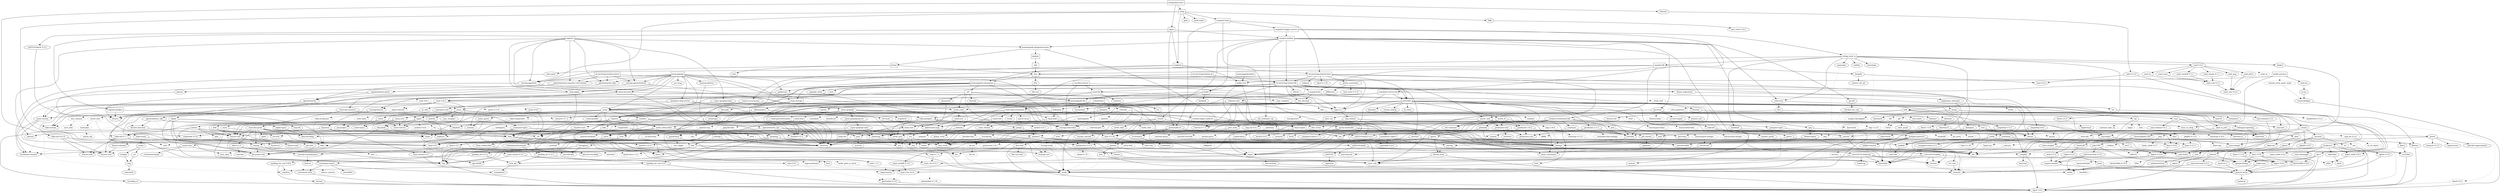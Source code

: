 digraph {
    0 [ label = "catalyst-toolbox" shape = box]
    1 [ label = "chain-addr" shape = box]
    2 [ label = "chain-core" shape = box]
    3 [ label = "chain-ser" shape = box]
    4 [ label = "chain-crypto" shape = box]
    5 [ label = "typed-bytes" shape = box]
    6 [ label = "chain-impl-mockchain" shape = box]
    7 [ label = "cardano-legacy-address" shape = box]
    8 [ label = "chain-time" shape = box]
    9 [ label = "chain-vote" shape = box]
    10 [ label = "imhamt" shape = box]
    11 [ label = "sparse-array" shape = box]
    12 [ label = "chain-storage" shape = box]
    13 [ label = "jcli" shape = box]
    14 [ label = "jormungandr-lib" shape = box]
    15 [ label = "jormungandr-automation" shape = box]
    16 [ label = "jortestkit" shape = box]
    17 [ label = "jormungandr-integration-tests" shape = box]
    18 [ label = "hersir" shape = box]
    19 [ label = "thor" shape = box]
    20 [ label = "loki" shape = box]
    21 [ label = "mjolnir" shape = box]
    22 [ label = "snapshot-lib" shape = box]
    23 [ label = "symmetric-cipher" shape = box]
    24 [ label = "vit-servicing-station-lib" shape = box]
    25 [ label = "event-db" shape = box]
    26 [ label = "vit-servicing-station-tests" shape = box]
    27 [ label = "wallet" shape = box]
    28 [ label = "chain-path-derivation" shape = box]
    29 [ label = "hdkeygen" shape = box]
    30 [ label = "chain-network" shape = box]
    31 [ label = "jormungandrwallet" shape = box]
    32 [ label = "wallet-core" shape = box]
    33 [ label = "wallet-wasm-js" shape = box]
    34 [ label = "jormungandr" shape = box]
    35 [ label = "explorer" shape = box]
    36 [ label = "settings" shape = box]
    37 [ label = "blockchain" shape = box]
    38 [ label = "vit-servicing-station-cli" shape = box]
    39 [ label = "vit-servicing-station-server" shape = box]
    40 [ label = "iapyx" shape = box]
    41 [ label = "valgrind" shape = box]
    42 [ label = "vitup" shape = box]
    43 [ label = "mainnet-lib" shape = box]
    44 [ label = "mainnet-tools" shape = box]
    45 [ label = "scheduler-service-lib" shape = box]
    46 [ label = "signals-handler" shape = box]
    47 [ label = "snapshot-trigger-service" shape = box]
    48 [ label = "voting_tools_rs" shape = box]
    49 [ label = "integration-tests" shape = box]
    50 [ label = "cat-data-service" shape = box]
    51 [ label = "assert_fs" ]
    52 [ label = "bech32 0.8.1" ]
    53 [ label = "clap 4.2.1" ]
    54 [ label = "color-eyre" ]
    55 [ label = "csv" ]
    56 [ label = "fraction" ]
    57 [ label = "futures" ]
    58 [ label = "gag" ]
    59 [ label = "governor" ]
    60 [ label = "graphql_client" ]
    61 [ label = "hex" ]
    62 [ label = "image" ]
    63 [ label = "itertools" ]
    64 [ label = "once_cell" ]
    65 [ label = "qrcode" ]
    66 [ label = "quircs" ]
    67 [ label = "rand 0.8.5" ]
    68 [ label = "rand_chacha 0.3.1" ]
    69 [ label = "rayon" ]
    70 [ label = "regex" ]
    71 [ label = "reqwest" ]
    72 [ label = "rust_decimal" ]
    73 [ label = "serde" ]
    74 [ label = "serde_json" ]
    75 [ label = "serde_yaml" ]
    76 [ label = "sscanf" ]
    77 [ label = "thiserror" ]
    78 [ label = "time 0.3.20" ]
    79 [ label = "tokio" ]
    80 [ label = "tracing" ]
    81 [ label = "tracing-subscriber" ]
    82 [ label = "url" ]
    83 [ label = "cryptoxide 0.4.4" ]
    84 [ label = "proptest" ]
    85 [ label = "quickcheck" ]
    86 [ label = "curve25519-dalek-ng" ]
    87 [ label = "ed25519-bip32 0.4.1" ]
    88 [ label = "ed25519-dalek" ]
    89 [ label = "generic-array" ]
    90 [ label = "rand_core 0.6.4" ]
    91 [ label = "sha2 0.10.6" ]
    92 [ label = "lazy_static" ]
    93 [ label = "strum" ]
    94 [ label = "cbor_event" ]
    95 [ label = "const_format" ]
    96 [ label = "criterion" style = dashed]
    97 [ label = "data-pile" ]
    98 [ label = "sled" ]
    99 [ label = "tempfile" ]
    100 [ label = "base64 0.13.1" ]
    101 [ label = "bincode" ]
    102 [ label = "bytes" ]
    103 [ label = "clap_complete" ]
    104 [ label = "gtmpl" ]
    105 [ label = "rpassword" ]
    106 [ label = "http" ]
    107 [ label = "humantime" ]
    108 [ label = "parity-multiaddr" ]
    109 [ label = "serde_with" ]
    110 [ label = "assert_cmd" ]
    111 [ label = "bytesize" ]
    112 [ label = "custom_debug" ]
    113 [ label = "flate2" ]
    114 [ label = "fs_extra" ]
    115 [ label = "json" ]
    116 [ label = "keynesis" ]
    117 [ label = "log" ]
    118 [ label = "netstat2" ]
    119 [ label = "os_info" ]
    120 [ label = "poldercast" ]
    121 [ label = "predicates 2.1.5" ]
    122 [ label = "prost 0.9.0" ]
    123 [ label = "semver" ]
    124 [ label = "sysinfo" ]
    125 [ label = "tar" ]
    126 [ label = "tokio-stream" ]
    127 [ label = "tonic 0.6.2" ]
    128 [ label = "warp" ]
    129 [ label = "zip" ]
    130 [ label = "console" ]
    131 [ label = "dialoguer" ]
    132 [ label = "indicatif" ]
    133 [ label = "sha-1" ]
    134 [ label = "sha2 0.9.9" ]
    135 [ label = "bech32 0.7.3" ]
    136 [ label = "yaml-rust" ]
    137 [ label = "ctrlc" ]
    138 [ label = "slave-pool" ]
    139 [ label = "cocoon" ]
    140 [ label = "dirs" ]
    141 [ label = "serde_test" style = dashed]
    142 [ label = "zeroize" ]
    143 [ label = "diesel 1.4.8" ]
    144 [ label = "diesel_migrations" ]
    145 [ label = "dotenv" ]
    146 [ label = "http-zipkin" ]
    147 [ label = "notify" ]
    148 [ label = "r2d2" ]
    149 [ label = "simplelog 0.8.0" ]
    150 [ label = "tracing-futures" ]
    151 [ label = "bb8" ]
    152 [ label = "bb8-postgres" ]
    153 [ label = "chrono" ]
    154 [ label = "dotenvy" ]
    155 [ label = "tokio-postgres" ]
    156 [ label = "cfg-if 0.1.10" ]
    157 [ label = "dyn-clone" ]
    158 [ label = "fake" ]
    159 [ label = "hyper" ]
    160 [ label = "postgres" ]
    161 [ label = "pretty_assertions" ]
    162 [ label = "rand 0.7.3" ]
    163 [ label = "rand_core 0.5.1" ]
    164 [ label = "refinery" ]
    165 [ label = "hashlink" ]
    166 [ label = "http-body" ]
    167 [ label = "pin-project" ]
    168 [ label = "clear_on_drop" ]
    169 [ label = "console_error_panic_hook" style = dashed]
    170 [ label = "getrandom 0.2.9" ]
    171 [ label = "js-sys" ]
    172 [ label = "wasm-bindgen" ]
    173 [ label = "web-sys" ]
    174 [ label = "arc-swap" ]
    175 [ label = "jsonrpsee-core" ]
    176 [ label = "jsonrpsee-http-server" ]
    177 [ label = "linked-hash-map" ]
    178 [ label = "local-ip-address" ]
    179 [ label = "lru" ]
    180 [ label = "opentelemetry" ]
    181 [ label = "opentelemetry-otlp" ]
    182 [ label = "opentelemetry-semantic-conventions" ]
    183 [ label = "tokio-util 0.6.10" ]
    184 [ label = "tracing-appender" ]
    185 [ label = "tracing-opentelemetry" ]
    186 [ label = "trust-dns-resolver" ]
    187 [ label = "anyhow" ]
    188 [ label = "async-graphql" ]
    189 [ label = "async-graphql-warp" ]
    190 [ label = "futures-channel" ]
    191 [ label = "futures-util" ]
    192 [ label = "ed25519-bip32 0.3.2" ]
    193 [ label = "prettytable-rs" ]
    194 [ label = "warp-reverse-proxy" ]
    195 [ label = "diffy" ]
    196 [ label = "glob" ]
    197 [ label = "path-slash" ]
    198 [ label = "rustls" ]
    199 [ label = "rustls-pemfile" ]
    200 [ label = "tempdir" ]
    201 [ label = "tokio-rustls" ]
    202 [ label = "uuid 0.8.2" ]
    203 [ label = "walkdir" ]
    204 [ label = "cardano-serialization-lib" ]
    205 [ label = "pharos" ]
    206 [ label = "job_scheduler_ng" ]
    207 [ label = "num-traits" ]
    208 [ label = "uuid 1.3.1" ]
    209 [ label = "bigdecimal" ]
    210 [ label = "blake2" ]
    211 [ label = "bytekind" ]
    212 [ label = "cddl" ]
    213 [ label = "ciborium" ]
    214 [ label = "dashmap" ]
    215 [ label = "diesel 2.0.3" ]
    216 [ label = "microtype" ]
    217 [ label = "nonempty" ]
    218 [ label = "rand 0.6.5" ]
    219 [ label = "rand_core 0.4.2" ]
    220 [ label = "scheduled-thread-pool" ]
    221 [ label = "validity" ]
    222 [ label = "base64 0.21.0" ]
    223 [ label = "cfg-if 1.0.0" ]
    224 [ label = "libmath" ]
    225 [ label = "rand_chacha 0.2.2" ]
    226 [ label = "axum" ]
    227 [ label = "anstyle" ]
    228 [ label = "doc-comment" ]
    229 [ label = "globwalk" ]
    230 [ label = "predicates 3.0.2" ]
    231 [ label = "predicates-core" ]
    232 [ label = "predicates-tree" ]
    233 [ label = "clap_builder" ]
    234 [ label = "backtrace" ]
    235 [ label = "color-spantrace" style = dashed]
    236 [ label = "eyre" ]
    237 [ label = "indenter" ]
    238 [ label = "owo-colors" ]
    239 [ label = "tracing-error" style = dashed]
    240 [ label = "csv-core" ]
    241 [ label = "itoa" ]
    242 [ label = "ryu" ]
    243 [ label = "num" ]
    244 [ label = "futures-core" ]
    245 [ label = "futures-executor" ]
    246 [ label = "futures-io" ]
    247 [ label = "futures-sink" ]
    248 [ label = "futures-task" ]
    249 [ label = "filedescriptor" ]
    250 [ label = "futures-timer" style = dashed]
    251 [ label = "no-std-compat" ]
    252 [ label = "nonzero_ext" ]
    253 [ label = "parking_lot 0.12.1" ]
    254 [ label = "smallvec" ]
    255 [ label = "bytemuck" ]
    256 [ label = "byteorder" ]
    257 [ label = "color_quant" ]
    258 [ label = "gif" style = dashed]
    259 [ label = "jpeg-decoder" style = dashed]
    260 [ label = "num-iter" ]
    261 [ label = "num-rational 0.3.2" ]
    262 [ label = "png" style = dashed]
    263 [ label = "scoped_threadpool" style = dashed]
    264 [ label = "tiff" style = dashed]
    265 [ label = "either" ]
    266 [ label = "checked_int_cast" ]
    267 [ label = "ppv-lite86" ]
    268 [ label = "rayon-core" ]
    269 [ label = "aho-corasick" ]
    270 [ label = "memchr" ]
    271 [ label = "regex-syntax" ]
    272 [ label = "serde_urlencoded" ]
    273 [ label = "tower-service" ]
    274 [ label = "arrayvec 0.7.2" ]
    275 [ label = "borsh" style = dashed]
    276 [ label = "bytecheck" style = dashed]
    277 [ label = "rkyv" style = dashed]
    278 [ label = "indexmap" ]
    279 [ label = "time-core" ]
    280 [ label = "mio" style = dashed]
    281 [ label = "num_cpus" ]
    282 [ label = "pin-project-lite" ]
    283 [ label = "tracing-core" ]
    284 [ label = "matchers" style = dashed]
    285 [ label = "nu-ansi-term" style = dashed]
    286 [ label = "sharded-slab" style = dashed]
    287 [ label = "thread_local" ]
    288 [ label = "tracing-log" style = dashed]
    289 [ label = "tracing-serde" style = dashed]
    290 [ label = "form_urlencoded" ]
    291 [ label = "idna 0.3.0" ]
    292 [ label = "percent-encoding" ]
    293 [ label = "bit-set" style = dashed]
    294 [ label = "bitflags" ]
    295 [ label = "quick-error 2.0.1" style = dashed]
    296 [ label = "rand_xorshift 0.3.0" ]
    297 [ label = "rusty-fork" style = dashed]
    298 [ label = "unarray" ]
    299 [ label = "env_logger" style = dashed]
    300 [ label = "digest 0.9.0" ]
    301 [ label = "subtle-ng" ]
    302 [ label = "curve25519-dalek" ]
    303 [ label = "ed25519" ]
    304 [ label = "typenum" ]
    305 [ label = "digest 0.10.6" ]
    306 [ label = "atty" style = dashed]
    307 [ label = "cast" style = dashed]
    308 [ label = "clap 2.34.0" style = dashed]
    309 [ label = "criterion-plot" style = dashed]
    310 [ label = "oorandom" style = dashed]
    311 [ label = "plotters" style = dashed]
    312 [ label = "serde_cbor" style = dashed]
    313 [ label = "tinytemplate" style = dashed]
    314 [ label = "memmap2" ]
    315 [ label = "crc32fast" ]
    316 [ label = "crossbeam-epoch" ]
    317 [ label = "crossbeam-utils" ]
    318 [ label = "fxhash" ]
    319 [ label = "libc" ]
    320 [ label = "parking_lot 0.11.2" ]
    321 [ label = "fastrand" ]
    322 [ label = "gtmpl_value" ]
    323 [ label = "fnv" ]
    324 [ label = "arrayref" ]
    325 [ label = "bs58" ]
    326 [ label = "data-encoding" ]
    327 [ label = "multihash" ]
    328 [ label = "static_assertions" ]
    329 [ label = "unsigned-varint 0.7.1" ]
    330 [ label = "bstr" ]
    331 [ label = "wait-timeout" ]
    332 [ label = "miniz_oxide 0.6.2" ]
    333 [ label = "cryptoxide 0.3.6" ]
    334 [ label = "difflib" style = dashed]
    335 [ label = "float-cmp" style = dashed]
    336 [ label = "normalize-line-endings" style = dashed]
    337 [ label = "filetime" ]
    338 [ label = "tokio-util 0.7.7" ]
    339 [ label = "async-stream" ]
    340 [ label = "h2" style = dashed]
    341 [ label = "hyper-timeout" style = dashed]
    342 [ label = "tower" ]
    343 [ label = "tower-layer" ]
    344 [ label = "headers" ]
    345 [ label = "mime" ]
    346 [ label = "mime_guess" ]
    347 [ label = "multiparty" style = dashed]
    348 [ label = "scoped-tls" ]
    349 [ label = "tokio-tungstenite" style = dashed]
    350 [ label = "aes" style = dashed]
    351 [ label = "bzip2" style = dashed]
    352 [ label = "constant_time_eq" style = dashed]
    353 [ label = "hmac 0.12.1" ]
    354 [ label = "pbkdf2 0.11.0" style = dashed]
    355 [ label = "sha1" ]
    356 [ label = "zstd" style = dashed]
    357 [ label = "unicode-width" ]
    358 [ label = "shell-words" ]
    359 [ label = "number_prefix" ]
    360 [ label = "block-buffer 0.9.0" ]
    361 [ label = "opaque-debug" ]
    362 [ label = "crossbeam-channel" ]
    363 [ label = "aes-gcm" ]
    364 [ label = "chacha20poly1305" ]
    365 [ label = "hmac 0.11.0" ]
    366 [ label = "pbkdf2 0.9.0" ]
    367 [ label = "dirs-sys" ]
    368 [ label = "pq-sys" style = dashed]
    369 [ label = "migrations_internals" ]
    370 [ label = "zipkin" ]
    371 [ label = "termcolor" ]
    372 [ label = "num-integer" ]
    373 [ label = "time 0.1.45" style = dashed]
    374 [ label = "fallible-iterator" ]
    375 [ label = "phf" ]
    376 [ label = "postgres-protocol" ]
    377 [ label = "postgres-types" ]
    378 [ label = "socket2 0.5.1" ]
    379 [ label = "httparse" ]
    380 [ label = "httpdate" ]
    381 [ label = "socket2 0.4.9" style = dashed]
    382 [ label = "want" ]
    383 [ label = "ansi_term 0.11.0" ]
    384 [ label = "difference" ]
    385 [ label = "getrandom 0.1.16" style = dashed]
    386 [ label = "refinery-core" ]
    387 [ label = "hashbrown 0.12.3" ]
    388 [ label = "beef" ]
    389 [ label = "jsonrpsee-types" ]
    390 [ label = "rustc-hash" style = dashed]
    391 [ label = "globset" ]
    392 [ label = "unicase" ]
    393 [ label = "opentelemetry_api" ]
    394 [ label = "opentelemetry_sdk" ]
    395 [ label = "opentelemetry-proto" ]
    396 [ label = "prost 0.11.8" style = dashed]
    397 [ label = "tonic 0.8.3" style = dashed]
    398 [ label = "slab" style = dashed]
    399 [ label = "lru-cache" ]
    400 [ label = "resolv-conf" style = dashed]
    401 [ label = "trust-dns-proto" ]
    402 [ label = "async-graphql-parser" ]
    403 [ label = "async-graphql-value" ]
    404 [ label = "fast_chemail" style = dashed]
    405 [ label = "multer" ]
    406 [ label = "pin-utils" ]
    407 [ label = "encode_unicode" ]
    408 [ label = "is-terminal" ]
    409 [ label = "term" ]
    410 [ label = "ansi_term 0.12.1" ]
    411 [ label = "ring" ]
    412 [ label = "sct" ]
    413 [ label = "webpki" ]
    414 [ label = "rand 0.4.6" ]
    415 [ label = "remove_dir_all" ]
    416 [ label = "same-file" ]
    417 [ label = "num-bigint" ]
    418 [ label = "schemars" ]
    419 [ label = "cron" ]
    420 [ label = "libm" style = dashed]
    421 [ label = "abnf_to_pest" ]
    422 [ label = "base16" ]
    423 [ label = "base64-url" style = dashed]
    424 [ label = "clap 3.2.23" style = dashed]
    425 [ label = "codespan-reporting" ]
    426 [ label = "hexf-parse" ]
    427 [ label = "lexical-core" ]
    428 [ label = "pest_meta" ]
    429 [ label = "pest_vm" ]
    430 [ label = "simplelog 0.11.2" ]
    431 [ label = "uriparse" style = dashed]
    432 [ label = "ciborium-io" ]
    433 [ label = "ciborium-ll" ]
    434 [ label = "lock_api" ]
    435 [ label = "parking_lot_core 0.9.7" ]
    436 [ label = "secrecy" style = dashed]
    437 [ label = "rand_chacha 0.1.1" ]
    438 [ label = "rand_hc" ]
    439 [ label = "rand_isaac" ]
    440 [ label = "rand_jitter" ]
    441 [ label = "rand_os" style = dashed]
    442 [ label = "rand_pcg" ]
    443 [ label = "rand_xorshift 0.1.1" ]
    444 [ label = "rand 0.3.23" ]
    445 [ label = "axum-core" ]
    446 [ label = "matchit" ]
    447 [ label = "serde_path_to_error" style = dashed]
    448 [ label = "sync_wrapper" ]
    449 [ label = "ignore" ]
    450 [ label = "termtree" ]
    451 [ label = "anstream" style = dashed]
    452 [ label = "clap_lex 0.4.1" ]
    453 [ label = "strsim" style = dashed]
    454 [ label = "addr2line" ]
    455 [ label = "object" ]
    456 [ label = "rustc-demangle" ]
    457 [ label = "num-complex" ]
    458 [ label = "num-rational 0.4.1" ]
    459 [ label = "weezl" style = dashed]
    460 [ label = "deflate" style = dashed]
    461 [ label = "miniz_oxide 0.3.7" style = dashed]
    462 [ label = "miniz_oxide 0.4.4" style = dashed]
    463 [ label = "crossbeam-deque" ]
    464 [ label = "hashbrown 0.13.2" style = dashed]
    465 [ label = "ptr_meta" style = dashed]
    466 [ label = "simdutf8" style = dashed]
    467 [ label = "rend" style = dashed]
    468 [ label = "seahash" style = dashed]
    469 [ label = "regex-automata" style = dashed]
    470 [ label = "overload" style = dashed]
    471 [ label = "unicode-bidi" ]
    472 [ label = "unicode-normalization" ]
    473 [ label = "bit-vec" style = dashed]
    474 [ label = "quick-error 1.2.3" style = dashed]
    475 [ label = "subtle" ]
    476 [ label = "signature" ]
    477 [ label = "block-buffer 0.10.4" style = dashed]
    478 [ label = "crypto-common" ]
    479 [ label = "textwrap 0.11.0" style = dashed]
    480 [ label = "plotters-backend" style = dashed]
    481 [ label = "plotters-svg" style = dashed]
    482 [ label = "half" ]
    483 [ label = "memoffset" ]
    484 [ label = "scopeguard" ]
    485 [ label = "instant" ]
    486 [ label = "parking_lot_core 0.8.6" ]
    487 [ label = "unsigned-varint 0.5.1" ]
    488 [ label = "adler" ]
    489 [ label = "tokio-io-timeout" style = dashed]
    490 [ label = "headers-core" ]
    491 [ label = "try-lock" ]
    492 [ label = "tungstenite" style = dashed]
    493 [ label = "cipher 0.3.0" ]
    494 [ label = "bzip2-sys" style = dashed]
    495 [ label = "password-hash" style = dashed]
    496 [ label = "zstd-safe" style = dashed]
    497 [ label = "aead 0.4.3" ]
    498 [ label = "ctr" ]
    499 [ label = "ghash" ]
    500 [ label = "aead 0.5.2" ]
    501 [ label = "chacha20" ]
    502 [ label = "cipher 0.4.4" ]
    503 [ label = "poly1305" ]
    504 [ label = "crypto-mac" ]
    505 [ label = "lazycell" ]
    506 [ label = "zipkin-types" ]
    507 [ label = "phf_shared" ]
    508 [ label = "md-5" ]
    509 [ label = "stringprep" ]
    510 [ label = "siphasher" ]
    511 [ label = "toml" ]
    512 [ label = "ahash 0.7.6" style = dashed]
    513 [ label = "hostname" style = dashed]
    514 [ label = "idna 0.2.3" ]
    515 [ label = "ipnet" ]
    516 [ label = "tinyvec" ]
    517 [ label = "pest" ]
    518 [ label = "ascii_utils" style = dashed]
    519 [ label = "encoding_rs" ]
    520 [ label = "spin" ]
    521 [ label = "io-lifetimes" ]
    522 [ label = "dirs-next" ]
    523 [ label = "untrusted" ]
    524 [ label = "nom" ]
    525 [ label = "abnf" ]
    526 [ label = "pretty" ]
    527 [ label = "clap_lex 0.2.4" style = dashed]
    528 [ label = "textwrap 0.16.0" style = dashed]
    529 [ label = "lexical-parse-float" style = dashed]
    530 [ label = "lexical-parse-integer" style = dashed]
    531 [ label = "lexical-util" ]
    532 [ label = "lexical-write-float" style = dashed]
    533 [ label = "lexical-write-integer" style = dashed]
    534 [ label = "rand_core 0.3.1" ]
    535 [ label = "anstyle-parse" style = dashed]
    536 [ label = "concolor-override" style = dashed]
    537 [ label = "concolor-query" style = dashed]
    538 [ label = "utf8parse" style = dashed]
    539 [ label = "gimli" ]
    540 [ label = "adler32" style = dashed]
    541 [ label = "ahash 0.8.3" style = dashed]
    542 [ label = "utf-8" style = dashed]
    543 [ label = "base64ct" style = dashed]
    544 [ label = "zstd-sys" style = dashed]
    545 [ label = "polyval" ]
    546 [ label = "inout" ]
    547 [ label = "universal-hash 0.5.0" ]
    548 [ label = "match_cfg" style = dashed]
    549 [ label = "matches" ]
    550 [ label = "tinyvec_macros" style = dashed]
    551 [ label = "ucd-trie" ]
    552 [ label = "dirs-sys-next" ]
    553 [ label = "minimal-lexical" ]
    554 [ label = "abnf-core" ]
    555 [ label = "arrayvec 0.5.2" ]
    556 [ label = "typed-arena" ]
    557 [ label = "unicode-segmentation" ]
    558 [ label = "os_str_bytes" style = dashed]
    559 [ label = "universal-hash 0.4.1" ]
    0 -> 54 [ ]
    0 -> 58 [ ]
    0 -> 59 [ ]
    0 -> 17 [ ]
    0 -> 65 [ ]
    0 -> 66 [ ]
    0 -> 76 [ ]
    0 -> 23 [ ]
    0 -> 24 [ ]
    0 -> 27 [ ]
    1 -> 2 [ ]
    1 -> 4 [ ]
    2 -> 3 [ ]
    3 -> 77 [ ]
    4 -> 52 [ ]
    4 -> 86 [ ]
    4 -> 87 [ ]
    4 -> 88 [ ]
    4 -> 61 [ ]
    4 -> 84 [ style = dotted]
    4 -> 85 [ style = dotted]
    4 -> 69 [ ]
    4 -> 91 [ ]
    4 -> 5 [ ]
    6 -> 7 [ ]
    6 -> 1 [ ]
    6 -> 8 [ ]
    6 -> 9 [ ]
    6 -> 10 [ ]
    6 -> 11 [ ]
    6 -> 93 [ ]
    6 -> 80 [ ]
    7 -> 94 [ ]
    7 -> 87 [ ]
    8 -> 2 [ ]
    8 -> 84 [ style = dotted]
    8 -> 85 [ style = dotted]
    9 -> 2 [ ]
    9 -> 4 [ ]
    9 -> 95 [ ]
    10 -> 84 [ style = dotted]
    10 -> 77 [ ]
    12 -> 96 [ style = dotted]
    12 -> 97 [ ]
    12 -> 90 [ style = dotted]
    12 -> 98 [ ]
    12 -> 99 [ style = dotted]
    12 -> 77 [ ]
    13 -> 101 [ ]
    13 -> 103 [ ]
    13 -> 104 [ ]
    13 -> 14 [ ]
    13 -> 71 [ ]
    13 -> 105 [ ]
    13 -> 75 [ ]
    14 -> 6 [ ]
    14 -> 106 [ ]
    14 -> 107 [ ]
    14 -> 108 [ ]
    14 -> 109 [ ]
    15 -> 110 [ ]
    15 -> 12 [ ]
    15 -> 60 [ ]
    15 -> 13 [ ]
    15 -> 16 [ ]
    15 -> 115 [ ]
    15 -> 118 [ ]
    15 -> 120 [ ]
    15 -> 127 [ ]
    15 -> 81 [ ]
    16 -> 51 [ ]
    16 -> 52 [ ]
    16 -> 111 [ ]
    16 -> 55 [ ]
    16 -> 112 [ ]
    16 -> 131 [ ]
    16 -> 114 [ ]
    16 -> 61 [ ]
    16 -> 107 [ ]
    16 -> 132 [ ]
    16 -> 119 [ ]
    16 -> 121 [ ]
    16 -> 71 [ ]
    16 -> 123 [ ]
    16 -> 75 [ ]
    16 -> 133 [ ]
    16 -> 134 [ ]
    16 -> 124 [ ]
    16 -> 125 [ ]
    16 -> 128 [ ]
    16 -> 129 [ ]
    17 -> 135 [ ]
    17 -> 18 [ ]
    17 -> 21 [ ]
    18 -> 137 [ ]
    18 -> 138 [ ]
    18 -> 19 [ ]
    19 -> 139 [ ]
    19 -> 140 [ ]
    19 -> 15 [ ]
    20 -> 19 [ ]
    21 -> 20 [ ]
    22 -> 56 [ ]
    22 -> 14 [ ]
    22 -> 71 [ ]
    22 -> 72 [ ]
    22 -> 141 [ style = dotted]
    23 -> 83 [ ]
    23 -> 67 [ ]
    23 -> 77 [ ]
    23 -> 142 [ ]
    24 -> 53 [ ]
    24 -> 144 [ ]
    24 -> 145 [ ]
    24 -> 25 [ ]
    24 -> 146 [ ]
    24 -> 63 [ ]
    24 -> 147 [ ]
    24 -> 149 [ ]
    24 -> 22 [ ]
    24 -> 150 [ ]
    24 -> 81 [ ]
    24 -> 128 [ ]
    25 -> 152 [ ]
    25 -> 154 [ ]
    25 -> 72 [ ]
    25 -> 77 [ ]
    26 -> 110 [ ]
    26 -> 156 [ ]
    26 -> 157 [ ]
    26 -> 158 [ ]
    26 -> 16 [ ]
    26 -> 161 [ ]
    26 -> 164 [ ]
    26 -> 24 [ ]
    27 -> 165 [ ]
    27 -> 29 [ ]
    27 -> 63 [ ]
    27 -> 14 [ ]
    28 -> 77 [ ]
    29 -> 7 [ ]
    29 -> 1 [ ]
    29 -> 28 [ ]
    30 -> 4 [ ]
    30 -> 57 [ ]
    30 -> 77 [ ]
    30 -> 127 [ ]
    31 -> 32 [ ]
    32 -> 135 [ ]
    32 -> 23 [ ]
    32 -> 27 [ ]
    33 -> 168 [ ]
    33 -> 169 [ style = dotted]
    33 -> 32 [ ]
    33 -> 173 [ ]
    34 -> 174 [ ]
    34 -> 30 [ ]
    34 -> 12 [ ]
    34 -> 53 [ ]
    34 -> 146 [ ]
    34 -> 14 [ ]
    34 -> 176 [ ]
    34 -> 178 [ ]
    34 -> 181 [ ]
    34 -> 182 [ ]
    34 -> 120 [ ]
    34 -> 71 [ ]
    34 -> 75 [ ]
    34 -> 184 [ ]
    34 -> 185 [ ]
    34 -> 186 [ ]
    34 -> 128 [ ]
    35 -> 187 [ ]
    35 -> 189 [ ]
    35 -> 30 [ ]
    35 -> 146 [ ]
    35 -> 17 [ ]
    35 -> 181 [ ]
    35 -> 182 [ ]
    35 -> 184 [ ]
    35 -> 185 [ ]
    36 -> 98 [ ]
    36 -> 77 [ ]
    37 -> 6 [ ]
    37 -> 179 [ ]
    38 -> 55 [ ]
    38 -> 24 [ ]
    39 -> 181 [ ]
    39 -> 182 [ ]
    39 -> 184 [ ]
    39 -> 185 [ ]
    39 -> 24 [ ]
    40 -> 0 [ ]
    40 -> 192 [ ]
    40 -> 193 [ ]
    40 -> 41 [ ]
    41 -> 15 [ ]
    41 -> 26 [ ]
    41 -> 32 [ ]
    41 -> 194 [ ]
    42 -> 195 [ ]
    42 -> 196 [ ]
    42 -> 44 [ ]
    42 -> 197 [ ]
    42 -> 184 [ ]
    42 -> 202 [ ]
    42 -> 41 [ ]
    43 -> 204 [ ]
    43 -> 205 [ ]
    43 -> 22 [ ]
    43 -> 200 [ ]
    43 -> 19 [ ]
    44 -> 206 [ ]
    44 -> 193 [ ]
    44 -> 47 [ ]
    44 -> 26 [ ]
    45 -> 153 [ ]
    45 -> 53 [ ]
    45 -> 57 [ ]
    45 -> 16 [ ]
    45 -> 208 [ ]
    46 -> 57 [ ]
    46 -> 79 [ ]
    47 -> 0 [ ]
    47 -> 45 [ ]
    47 -> 46 [ ]
    47 -> 48 [ ]
    48 -> 210 [ ]
    48 -> 211 [ ]
    48 -> 212 [ ]
    48 -> 54 [ ]
    48 -> 214 [ ]
    48 -> 215 [ ]
    48 -> 43 [ ]
    48 -> 216 [ ]
    48 -> 217 [ ]
    48 -> 218 [ ]
    48 -> 221 [ ]
    49 -> 40 [ ]
    49 -> 224 [ ]
    49 -> 225 [ ]
    49 -> 42 [ ]
    50 -> 226 [ ]
    50 -> 53 [ ]
    50 -> 25 [ ]
    50 -> 81 [ ]
    51 -> 228 [ ]
    51 -> 229 [ ]
    51 -> 230 [ ]
    51 -> 232 [ ]
    51 -> 99 [ ]
    53 -> 233 [ ]
    53 -> 64 [ style = dotted]
    54 -> 234 [ ]
    54 -> 235 [ style = dotted]
    54 -> 236 [ ]
    55 -> 240 [ ]
    55 -> 241 [ ]
    55 -> 242 [ ]
    55 -> 73 [ ]
    56 -> 92 [ style = dotted]
    56 -> 243 [ ]
    57 -> 245 [ style = dotted]
    58 -> 249 [ ]
    58 -> 99 [ ]
    59 -> 57 [ style = dotted]
    59 -> 250 [ style = dotted]
    59 -> 251 [ ]
    59 -> 252 [ ]
    59 -> 253 [ ]
    59 -> 67 [ style = dotted]
    60 -> 74 [ ]
    62 -> 255 [ ]
    62 -> 258 [ style = dotted]
    62 -> 260 [ ]
    62 -> 261 [ ]
    62 -> 262 [ style = dotted]
    62 -> 263 [ style = dotted]
    62 -> 264 [ style = dotted]
    63 -> 265 [ ]
    65 -> 266 [ ]
    65 -> 62 [ style = dotted]
    66 -> 207 [ ]
    66 -> 77 [ ]
    67 -> 68 [ style = dotted]
    68 -> 267 [ ]
    68 -> 90 [ ]
    69 -> 265 [ ]
    69 -> 268 [ ]
    70 -> 269 [ style = dotted]
    70 -> 271 [ ]
    71 -> 222 [ ]
    71 -> 191 [ ]
    71 -> 106 [ ]
    71 -> 74 [ style = dotted]
    71 -> 272 [ ]
    71 -> 273 [ ]
    71 -> 82 [ ]
    72 -> 274 [ ]
    72 -> 275 [ style = dotted]
    72 -> 160 [ style = dotted]
    72 -> 277 [ style = dotted]
    74 -> 241 [ ]
    74 -> 242 [ ]
    74 -> 73 [ ]
    75 -> 278 [ ]
    75 -> 242 [ ]
    75 -> 136 [ ]
    76 -> 95 [ ]
    76 -> 92 [ ]
    76 -> 70 [ ]
    78 -> 241 [ style = dotted]
    78 -> 73 [ style = dotted]
    78 -> 279 [ ]
    79 -> 102 [ style = dotted]
    79 -> 280 [ style = dotted]
    79 -> 281 [ style = dotted]
    79 -> 253 [ style = dotted]
    79 -> 282 [ ]
    80 -> 117 [ style = dotted]
    80 -> 282 [ ]
    80 -> 283 [ ]
    81 -> 284 [ style = dotted]
    81 -> 285 [ style = dotted]
    81 -> 70 [ style = dotted]
    81 -> 74 [ style = dotted]
    81 -> 286 [ style = dotted]
    81 -> 254 [ style = dotted]
    81 -> 287 [ style = dotted]
    81 -> 78 [ style = dotted]
    81 -> 80 [ style = dotted]
    81 -> 288 [ style = dotted]
    81 -> 289 [ style = dotted]
    82 -> 290 [ ]
    82 -> 291 [ ]
    82 -> 73 [ style = dotted]
    84 -> 293 [ style = dotted]
    84 -> 294 [ ]
    84 -> 256 [ ]
    84 -> 92 [ style = dotted]
    84 -> 207 [ ]
    84 -> 295 [ style = dotted]
    84 -> 67 [ ]
    84 -> 296 [ ]
    84 -> 271 [ style = dotted]
    84 -> 297 [ style = dotted]
    84 -> 298 [ ]
    85 -> 299 [ style = dotted]
    85 -> 162 [ ]
    86 -> 256 [ ]
    86 -> 300 [ ]
    86 -> 90 [ ]
    86 -> 301 [ ]
    86 -> 142 [ ]
    87 -> 83 [ ]
    88 -> 302 [ ]
    88 -> 303 [ ]
    88 -> 162 [ style = dotted]
    88 -> 73 [ style = dotted]
    88 -> 134 [ ]
    89 -> 304 [ ]
    90 -> 170 [ style = dotted]
    91 -> 305 [ ]
    96 -> 306 [ style = dashed]
    96 -> 308 [ style = dashed]
    96 -> 309 [ style = dashed]
    96 -> 55 [ style = dashed]
    96 -> 57 [ style = dotted]
    96 -> 92 [ style = dashed]
    96 -> 310 [ style = dashed]
    96 -> 311 [ style = dashed]
    96 -> 69 [ style = dashed]
    96 -> 70 [ style = dashed]
    96 -> 312 [ style = dashed]
    96 -> 313 [ style = dashed]
    96 -> 79 [ style = dotted]
    96 -> 203 [ style = dashed]
    97 -> 314 [ ]
    98 -> 315 [ ]
    98 -> 316 [ ]
    98 -> 318 [ ]
    98 -> 319 [ ]
    98 -> 117 [ ]
    98 -> 320 [ ]
    99 -> 223 [ ]
    99 -> 321 [ ]
    101 -> 73 [ ]
    102 -> 73 [ style = dotted]
    103 -> 53 [ ]
    104 -> 322 [ ]
    104 -> 63 [ ]
    104 -> 92 [ ]
    104 -> 292 [ ]
    105 -> 74 [ ]
    106 -> 102 [ ]
    106 -> 323 [ ]
    106 -> 241 [ ]
    108 -> 324 [ ]
    108 -> 325 [ ]
    108 -> 256 [ ]
    108 -> 326 [ ]
    108 -> 327 [ ]
    108 -> 328 [ ]
    108 -> 329 [ ]
    108 -> 82 [ style = dotted]
    109 -> 100 [ style = dotted]
    109 -> 153 [ style = dotted]
    109 -> 61 [ style = dotted]
    109 -> 278 [ style = dotted]
    109 -> 74 [ style = dotted]
    109 -> 78 [ style = dotted]
    110 -> 330 [ ]
    110 -> 228 [ ]
    110 -> 230 [ ]
    110 -> 232 [ ]
    110 -> 331 [ ]
    113 -> 315 [ ]
    113 -> 332 [ style = dotted]
    116 -> 333 [ ]
    116 -> 61 [ ]
    116 -> 68 [ ]
    116 -> 77 [ ]
    117 -> 223 [ ]
    117 -> 73 [ style = dotted]
    118 -> 294 [ ]
    118 -> 319 [ ]
    118 -> 77 [ ]
    119 -> 117 [ ]
    120 -> 116 [ ]
    120 -> 179 [ ]
    121 -> 334 [ style = dotted]
    121 -> 335 [ style = dotted]
    121 -> 63 [ ]
    121 -> 336 [ style = dotted]
    121 -> 231 [ ]
    121 -> 70 [ style = dotted]
    122 -> 102 [ ]
    123 -> 73 [ style = dotted]
    124 -> 69 [ style = dotted]
    125 -> 337 [ ]
    126 -> 338 [ style = dotted]
    127 -> 339 [ ]
    127 -> 100 [ ]
    127 -> 341 [ style = dotted]
    127 -> 292 [ ]
    127 -> 122 [ style = dotted]
    127 -> 126 [ ]
    127 -> 183 [ ]
    127 -> 342 [ style = dotted]
    127 -> 150 [ style = dotted]
    128 -> 344 [ ]
    128 -> 159 [ ]
    128 -> 346 [ ]
    128 -> 347 [ style = dotted]
    128 -> 167 [ ]
    128 -> 199 [ ]
    128 -> 348 [ ]
    128 -> 74 [ ]
    128 -> 272 [ ]
    128 -> 201 [ style = dotted]
    128 -> 126 [ ]
    128 -> 349 [ style = dotted]
    129 -> 350 [ style = dotted]
    129 -> 256 [ ]
    129 -> 351 [ style = dotted]
    129 -> 352 [ style = dotted]
    129 -> 113 [ style = dotted]
    129 -> 354 [ style = dotted]
    129 -> 355 [ style = dotted]
    129 -> 78 [ style = dotted]
    129 -> 356 [ style = dotted]
    130 -> 92 [ ]
    130 -> 319 [ ]
    130 -> 357 [ style = dotted]
    131 -> 130 [ ]
    131 -> 358 [ ]
    131 -> 99 [ style = dotted]
    131 -> 142 [ style = dotted]
    132 -> 130 [ ]
    132 -> 359 [ ]
    132 -> 70 [ ]
    133 -> 360 [ ]
    133 -> 223 [ ]
    133 -> 300 [ ]
    133 -> 361 [ ]
    134 -> 360 [ ]
    134 -> 223 [ ]
    134 -> 300 [ ]
    134 -> 361 [ ]
    136 -> 177 [ ]
    138 -> 362 [ ]
    139 -> 363 [ ]
    139 -> 364 [ ]
    139 -> 366 [ ]
    139 -> 67 [ ]
    140 -> 367 [ ]
    141 -> 73 [ style = dashed]
    143 -> 294 [ style = dotted]
    143 -> 256 [ ]
    143 -> 153 [ style = dotted]
    143 -> 368 [ style = dotted]
    143 -> 148 [ style = dotted]
    143 -> 74 [ style = dotted]
    144 -> 369 [ ]
    146 -> 106 [ ]
    146 -> 370 [ ]
    147 -> 294 [ ]
    147 -> 362 [ style = dotted]
    147 -> 337 [ ]
    147 -> 319 [ ]
    147 -> 203 [ ]
    148 -> 117 [ ]
    148 -> 220 [ ]
    149 -> 153 [ ]
    149 -> 117 [ ]
    149 -> 371 [ style = dotted]
    150 -> 167 [ style = dotted]
    150 -> 80 [ ]
    151 -> 191 [ ]
    151 -> 79 [ ]
    152 -> 151 [ ]
    152 -> 155 [ ]
    153 -> 372 [ ]
    153 -> 73 [ style = dotted]
    153 -> 373 [ style = dotted]
    155 -> 191 [ ]
    155 -> 292 [ ]
    155 -> 375 [ ]
    155 -> 377 [ ]
    155 -> 378 [ ]
    155 -> 338 [ ]
    158 -> 153 [ style = dotted]
    158 -> 106 [ style = dotted]
    158 -> 67 [ ]
    159 -> 340 [ style = dotted]
    159 -> 166 [ ]
    159 -> 379 [ ]
    159 -> 380 [ ]
    159 -> 381 [ style = dotted]
    159 -> 273 [ ]
    159 -> 382 [ ]
    160 -> 155 [ ]
    161 -> 383 [ ]
    161 -> 384 [ ]
    162 -> 163 [ ]
    163 -> 385 [ style = dotted]
    164 -> 386 [ ]
    165 -> 387 [ ]
    166 -> 106 [ ]
    166 -> 282 [ ]
    169 -> 172 [ style = dashed]
    170 -> 223 [ ]
    171 -> 172 [ ]
    172 -> 223 [ ]
    173 -> 171 [ ]
    175 -> 274 [ style = dotted]
    175 -> 159 [ style = dotted]
    175 -> 389 [ ]
    175 -> 67 [ style = dotted]
    175 -> 390 [ style = dotted]
    176 -> 391 [ ]
    176 -> 175 [ ]
    176 -> 92 [ ]
    176 -> 392 [ ]
    178 -> 77 [ ]
    179 -> 387 [ style = dotted]
    180 -> 394 [ ]
    181 -> 395 [ ]
    182 -> 180 [ ]
    183 -> 244 [ ]
    183 -> 247 [ ]
    183 -> 398 [ style = dotted]
    183 -> 79 [ ]
    184 -> 362 [ ]
    184 -> 81 [ ]
    185 -> 180 [ ]
    185 -> 81 [ ]
    186 -> 399 [ ]
    186 -> 400 [ style = dotted]
    186 -> 401 [ ]
    188 -> 402 [ ]
    188 -> 339 [ ]
    188 -> 100 [ ]
    188 -> 404 [ style = dotted]
    188 -> 405 [ ]
    188 -> 207 [ ]
    188 -> 64 [ ]
    188 -> 70 [ ]
    188 -> 272 [ ]
    188 -> 328 [ ]
    188 -> 99 [ ]
    189 -> 188 [ ]
    189 -> 128 [ ]
    190 -> 244 [ ]
    190 -> 247 [ style = dotted]
    191 -> 190 [ style = dotted]
    191 -> 246 [ style = dotted]
    191 -> 248 [ ]
    191 -> 270 [ style = dotted]
    191 -> 282 [ ]
    191 -> 406 [ ]
    191 -> 398 [ style = dotted]
    192 -> 333 [ ]
    193 -> 55 [ style = dotted]
    193 -> 407 [ ]
    193 -> 408 [ ]
    193 -> 92 [ ]
    193 -> 409 [ ]
    193 -> 357 [ ]
    194 -> 92 [ ]
    194 -> 71 [ ]
    194 -> 128 [ ]
    195 -> 410 [ ]
    198 -> 117 [ style = dotted]
    198 -> 412 [ ]
    198 -> 413 [ ]
    199 -> 222 [ ]
    200 -> 414 [ ]
    200 -> 415 [ ]
    201 -> 198 [ ]
    201 -> 79 [ ]
    202 -> 170 [ style = dotted]
    202 -> 73 [ style = dotted]
    203 -> 416 [ ]
    204 -> 135 [ ]
    204 -> 94 [ ]
    204 -> 168 [ ]
    204 -> 87 [ ]
    204 -> 61 [ ]
    204 -> 63 [ ]
    204 -> 177 [ ]
    204 -> 417 [ ]
    204 -> 67 [ ]
    204 -> 418 [ ]
    204 -> 134 [ ]
    205 -> 57 [ ]
    206 -> 419 [ ]
    206 -> 208 [ ]
    207 -> 420 [ style = dotted]
    208 -> 170 [ style = dotted]
    208 -> 73 [ style = dotted]
    209 -> 417 [ ]
    210 -> 305 [ ]
    211 -> 61 [ style = dotted]
    211 -> 73 [ ]
    211 -> 298 [ ]
    212 -> 421 [ ]
    212 -> 422 [ ]
    212 -> 423 [ style = dotted]
    212 -> 213 [ style = dotted]
    212 -> 424 [ style = dotted]
    212 -> 425 [ ]
    212 -> 426 [ ]
    212 -> 427 [ ]
    212 -> 429 [ ]
    212 -> 70 [ ]
    212 -> 74 [ style = dotted]
    212 -> 430 [ ]
    212 -> 431 [ style = dotted]
    213 -> 433 [ ]
    213 -> 73 [ ]
    214 -> 387 [ ]
    214 -> 434 [ ]
    214 -> 64 [ ]
    214 -> 435 [ ]
    215 -> 209 [ style = dotted]
    215 -> 294 [ style = dotted]
    215 -> 256 [ style = dotted]
    215 -> 368 [ style = dotted]
    215 -> 148 [ style = dotted]
    215 -> 74 [ style = dotted]
    216 -> 436 [ style = dotted]
    217 -> 73 [ style = dotted]
    218 -> 437 [ ]
    218 -> 438 [ ]
    218 -> 439 [ ]
    218 -> 440 [ ]
    218 -> 441 [ style = dotted]
    218 -> 442 [ ]
    218 -> 443 [ ]
    220 -> 253 [ ]
    224 -> 444 [ ]
    225 -> 267 [ ]
    225 -> 163 [ ]
    226 -> 445 [ ]
    226 -> 294 [ ]
    226 -> 159 [ ]
    226 -> 446 [ ]
    226 -> 74 [ style = dotted]
    226 -> 447 [ style = dotted]
    226 -> 272 [ style = dotted]
    226 -> 448 [ ]
    226 -> 342 [ ]
    229 -> 294 [ ]
    229 -> 449 [ ]
    230 -> 227 [ ]
    230 -> 334 [ style = dotted]
    230 -> 63 [ ]
    230 -> 231 [ ]
    232 -> 231 [ ]
    232 -> 450 [ ]
    233 -> 451 [ style = dotted]
    233 -> 294 [ ]
    233 -> 452 [ ]
    233 -> 453 [ style = dotted]
    234 -> 454 [ ]
    234 -> 223 [ ]
    234 -> 319 [ ]
    234 -> 332 [ ]
    234 -> 455 [ ]
    234 -> 456 [ ]
    235 -> 238 [ style = dashed]
    235 -> 239 [ style = dashed]
    236 -> 237 [ ]
    236 -> 64 [ ]
    239 -> 81 [ style = dashed]
    240 -> 270 [ ]
    243 -> 457 [ ]
    243 -> 260 [ ]
    243 -> 458 [ ]
    245 -> 191 [ ]
    249 -> 319 [ ]
    249 -> 77 [ ]
    253 -> 434 [ ]
    253 -> 435 [ ]
    258 -> 257 [ style = dashed]
    258 -> 459 [ style = dashed]
    259 -> 69 [ style = dotted]
    260 -> 372 [ ]
    261 -> 372 [ ]
    262 -> 294 [ style = dashed]
    262 -> 315 [ style = dashed]
    262 -> 460 [ style = dotted]
    262 -> 461 [ style = dashed]
    264 -> 259 [ style = dashed]
    264 -> 462 [ style = dashed]
    264 -> 459 [ style = dashed]
    268 -> 362 [ ]
    268 -> 463 [ ]
    268 -> 281 [ ]
    269 -> 270 [ ]
    272 -> 290 [ ]
    272 -> 241 [ ]
    272 -> 242 [ ]
    272 -> 73 [ ]
    275 -> 464 [ style = dashed]
    276 -> 465 [ style = dashed]
    276 -> 466 [ style = dotted]
    277 -> 387 [ style = dotted]
    277 -> 467 [ style = dotted]
    277 -> 468 [ style = dashed]
    278 -> 387 [ ]
    278 -> 73 [ style = dotted]
    280 -> 117 [ style = dashed]
    283 -> 64 [ style = dotted]
    284 -> 469 [ style = dashed]
    285 -> 470 [ style = dashed]
    286 -> 92 [ style = dashed]
    287 -> 223 [ ]
    287 -> 64 [ ]
    288 -> 92 [ style = dashed]
    288 -> 117 [ style = dashed]
    288 -> 283 [ style = dashed]
    289 -> 73 [ style = dashed]
    289 -> 283 [ style = dashed]
    290 -> 292 [ ]
    291 -> 471 [ ]
    291 -> 472 [ ]
    293 -> 473 [ style = dashed]
    296 -> 90 [ ]
    297 -> 323 [ style = dashed]
    297 -> 474 [ style = dashed]
    297 -> 99 [ style = dashed]
    297 -> 331 [ style = dotted]
    299 -> 117 [ style = dashed]
    299 -> 70 [ style = dotted]
    300 -> 89 [ ]
    302 -> 256 [ ]
    302 -> 300 [ ]
    302 -> 163 [ ]
    302 -> 475 [ ]
    302 -> 142 [ ]
    303 -> 476 [ ]
    305 -> 477 [ style = dotted]
    305 -> 478 [ ]
    305 -> 475 [ style = dotted]
    308 -> 294 [ style = dashed]
    308 -> 479 [ style = dashed]
    309 -> 307 [ style = dashed]
    309 -> 63 [ style = dashed]
    311 -> 207 [ style = dashed]
    311 -> 481 [ style = dotted]
    312 -> 482 [ style = dashed]
    312 -> 73 [ style = dashed]
    313 -> 74 [ style = dashed]
    315 -> 223 [ ]
    316 -> 317 [ ]
    316 -> 483 [ ]
    316 -> 484 [ ]
    317 -> 223 [ ]
    318 -> 256 [ ]
    320 -> 434 [ ]
    320 -> 486 [ ]
    327 -> 89 [ ]
    327 -> 487 [ ]
    330 -> 270 [ ]
    330 -> 64 [ style = dotted]
    330 -> 469 [ style = dotted]
    330 -> 73 [ style = dotted]
    332 -> 488 [ ]
    335 -> 207 [ style = dotted]
    337 -> 223 [ ]
    338 -> 244 [ ]
    338 -> 247 [ ]
    338 -> 79 [ ]
    338 -> 80 [ style = dotted]
    339 -> 244 [ ]
    339 -> 282 [ ]
    340 -> 191 [ style = dashed]
    340 -> 106 [ style = dashed]
    340 -> 278 [ style = dashed]
    340 -> 338 [ style = dashed]
    341 -> 159 [ style = dashed]
    341 -> 489 [ style = dashed]
    342 -> 191 [ style = dotted]
    342 -> 278 [ style = dotted]
    342 -> 167 [ style = dotted]
    342 -> 67 [ style = dotted]
    342 -> 338 [ style = dotted]
    342 -> 343 [ ]
    342 -> 273 [ ]
    344 -> 100 [ ]
    344 -> 294 [ ]
    344 -> 490 [ ]
    344 -> 380 [ ]
    344 -> 345 [ ]
    344 -> 355 [ ]
    346 -> 345 [ ]
    346 -> 392 [ ]
    347 -> 102 [ style = dashed]
    347 -> 244 [ style = dotted]
    347 -> 379 [ style = dotted]
    347 -> 270 [ style = dotted]
    347 -> 282 [ style = dotted]
    347 -> 491 [ style = dotted]
    349 -> 191 [ style = dashed]
    349 -> 79 [ style = dashed]
    349 -> 492 [ style = dashed]
    350 -> 223 [ style = dashed]
    350 -> 493 [ style = dashed]
    350 -> 361 [ style = dashed]
    351 -> 494 [ style = dashed]
    353 -> 305 [ ]
    354 -> 353 [ style = dotted]
    354 -> 495 [ style = dotted]
    354 -> 91 [ style = dotted]
    355 -> 305 [ ]
    356 -> 496 [ style = dashed]
    360 -> 89 [ ]
    362 -> 317 [ style = dotted]
    363 -> 497 [ ]
    363 -> 350 [ style = dotted]
    363 -> 498 [ ]
    363 -> 499 [ ]
    364 -> 500 [ ]
    364 -> 501 [ ]
    364 -> 503 [ ]
    365 -> 504 [ ]
    365 -> 300 [ ]
    366 -> 365 [ style = dotted]
    366 -> 134 [ style = dotted]
    369 -> 143 [ ]
    370 -> 505 [ ]
    370 -> 117 [ ]
    370 -> 282 [ ]
    370 -> 67 [ ]
    370 -> 506 [ ]
    372 -> 207 [ ]
    373 -> 319 [ style = dashed]
    375 -> 507 [ ]
    376 -> 222 [ ]
    376 -> 256 [ ]
    376 -> 102 [ ]
    376 -> 374 [ ]
    376 -> 353 [ ]
    376 -> 508 [ ]
    376 -> 270 [ ]
    376 -> 67 [ ]
    376 -> 91 [ ]
    376 -> 509 [ ]
    377 -> 153 [ style = dotted]
    377 -> 376 [ ]
    377 -> 74 [ style = dotted]
    382 -> 117 [ ]
    382 -> 491 [ ]
    385 -> 223 [ style = dashed]
    386 -> 92 [ ]
    386 -> 160 [ style = dotted]
    386 -> 70 [ ]
    386 -> 77 [ ]
    386 -> 78 [ ]
    386 -> 511 [ ]
    386 -> 82 [ ]
    386 -> 203 [ ]
    387 -> 512 [ style = dotted]
    388 -> 73 [ style = dotted]
    389 -> 187 [ ]
    389 -> 388 [ ]
    389 -> 74 [ ]
    389 -> 77 [ ]
    389 -> 80 [ ]
    391 -> 330 [ ]
    391 -> 323 [ ]
    391 -> 117 [ style = dotted]
    391 -> 70 [ ]
    393 -> 323 [ style = dotted]
    393 -> 191 [ ]
    393 -> 278 [ ]
    393 -> 64 [ ]
    393 -> 77 [ ]
    394 -> 362 [ style = dotted]
    394 -> 214 [ style = dotted]
    394 -> 245 [ ]
    394 -> 393 [ ]
    394 -> 292 [ style = dotted]
    394 -> 67 [ style = dotted]
    394 -> 126 [ style = dotted]
    395 -> 57 [ ]
    395 -> 180 [ ]
    395 -> 397 [ style = dotted]
    396 -> 102 [ style = dashed]
    397 -> 339 [ style = dashed]
    397 -> 226 [ style = dotted]
    397 -> 100 [ style = dashed]
    397 -> 341 [ style = dotted]
    397 -> 396 [ style = dotted]
    397 -> 126 [ style = dashed]
    397 -> 150 [ style = dotted]
    399 -> 177 [ ]
    400 -> 513 [ style = dotted]
    400 -> 474 [ style = dashed]
    401 -> 326 [ ]
    401 -> 191 [ ]
    401 -> 514 [ ]
    401 -> 515 [ ]
    401 -> 92 [ ]
    401 -> 67 [ ]
    401 -> 77 [ ]
    401 -> 79 [ style = dotted]
    401 -> 80 [ ]
    401 -> 82 [ ]
    402 -> 403 [ ]
    402 -> 517 [ ]
    403 -> 102 [ ]
    403 -> 278 [ ]
    403 -> 74 [ ]
    404 -> 518 [ style = dashed]
    405 -> 519 [ ]
    405 -> 191 [ ]
    405 -> 106 [ ]
    405 -> 379 [ ]
    405 -> 117 [ ]
    405 -> 345 [ ]
    405 -> 520 [ ]
    408 -> 521 [ ]
    409 -> 522 [ ]
    411 -> 523 [ ]
    412 -> 411 [ ]
    413 -> 411 [ ]
    417 -> 372 [ ]
    417 -> 73 [ style = dotted]
    418 -> 157 [ ]
    418 -> 74 [ ]
    419 -> 153 [ ]
    419 -> 524 [ ]
    419 -> 64 [ ]
    421 -> 525 [ ]
    421 -> 278 [ ]
    421 -> 63 [ ]
    421 -> 526 [ ]
    423 -> 100 [ style = dashed]
    424 -> 306 [ style = dotted]
    424 -> 294 [ style = dashed]
    424 -> 527 [ style = dashed]
    424 -> 278 [ style = dashed]
    424 -> 64 [ style = dotted]
    424 -> 453 [ style = dotted]
    424 -> 371 [ style = dotted]
    424 -> 528 [ style = dashed]
    425 -> 371 [ ]
    425 -> 357 [ ]
    427 -> 529 [ style = dotted]
    427 -> 532 [ style = dotted]
    428 -> 64 [ ]
    428 -> 517 [ ]
    429 -> 428 [ ]
    430 -> 153 [ ]
    430 -> 117 [ ]
    430 -> 371 [ style = dotted]
    431 -> 323 [ style = dashed]
    431 -> 92 [ style = dashed]
    433 -> 432 [ ]
    433 -> 482 [ ]
    434 -> 484 [ ]
    435 -> 223 [ ]
    435 -> 254 [ ]
    436 -> 73 [ style = dotted]
    436 -> 142 [ style = dashed]
    437 -> 534 [ ]
    438 -> 534 [ ]
    439 -> 534 [ ]
    440 -> 219 [ ]
    441 -> 219 [ style = dashed]
    442 -> 219 [ ]
    443 -> 534 [ ]
    444 -> 319 [ ]
    444 -> 414 [ ]
    445 -> 191 [ ]
    445 -> 166 [ ]
    445 -> 345 [ ]
    445 -> 343 [ ]
    445 -> 273 [ ]
    447 -> 73 [ style = dashed]
    449 -> 391 [ ]
    449 -> 92 [ ]
    449 -> 287 [ ]
    449 -> 203 [ ]
    451 -> 227 [ style = dashed]
    451 -> 535 [ style = dashed]
    451 -> 536 [ style = dotted]
    451 -> 537 [ style = dotted]
    451 -> 408 [ style = dotted]
    454 -> 539 [ ]
    455 -> 270 [ ]
    457 -> 207 [ ]
    457 -> 73 [ style = dotted]
    458 -> 417 [ style = dotted]
    460 -> 540 [ style = dashed]
    460 -> 256 [ style = dashed]
    461 -> 540 [ style = dashed]
    462 -> 488 [ style = dashed]
    463 -> 316 [ style = dotted]
    464 -> 541 [ style = dotted]
    467 -> 276 [ style = dotted]
    469 -> 271 [ style = dotted]
    472 -> 516 [ ]
    477 -> 89 [ style = dashed]
    478 -> 89 [ ]
    478 -> 90 [ style = dotted]
    479 -> 357 [ style = dashed]
    481 -> 480 [ style = dashed]
    485 -> 223 [ ]
    486 -> 485 [ ]
    486 -> 254 [ ]
    489 -> 79 [ style = dashed]
    490 -> 106 [ ]
    492 -> 100 [ style = dotted]
    492 -> 256 [ style = dashed]
    492 -> 106 [ style = dotted]
    492 -> 379 [ style = dotted]
    492 -> 117 [ style = dashed]
    492 -> 67 [ style = dashed]
    492 -> 355 [ style = dotted]
    492 -> 77 [ style = dashed]
    492 -> 82 [ style = dotted]
    492 -> 542 [ style = dashed]
    493 -> 89 [ ]
    494 -> 319 [ style = dashed]
    495 -> 543 [ style = dashed]
    495 -> 90 [ style = dotted]
    495 -> 475 [ style = dashed]
    496 -> 544 [ style = dashed]
    497 -> 89 [ ]
    498 -> 493 [ ]
    499 -> 545 [ ]
    500 -> 478 [ ]
    501 -> 502 [ ]
    502 -> 478 [ ]
    502 -> 546 [ ]
    502 -> 142 [ style = dotted]
    503 -> 361 [ ]
    503 -> 547 [ ]
    504 -> 89 [ ]
    504 -> 475 [ ]
    506 -> 326 [ ]
    507 -> 510 [ ]
    508 -> 305 [ ]
    509 -> 471 [ ]
    509 -> 472 [ ]
    511 -> 73 [ ]
    513 -> 548 [ style = dashed]
    514 -> 549 [ ]
    514 -> 471 [ ]
    514 -> 472 [ ]
    516 -> 550 [ style = dotted]
    517 -> 77 [ style = dotted]
    517 -> 551 [ ]
    519 -> 223 [ ]
    522 -> 223 [ ]
    522 -> 552 [ ]
    524 -> 270 [ ]
    524 -> 553 [ ]
    525 -> 554 [ ]
    526 -> 555 [ ]
    526 -> 117 [ ]
    526 -> 556 [ ]
    526 -> 557 [ ]
    527 -> 558 [ style = dashed]
    529 -> 530 [ style = dashed]
    530 -> 531 [ style = dashed]
    531 -> 328 [ ]
    532 -> 533 [ style = dashed]
    533 -> 531 [ style = dashed]
    534 -> 219 [ ]
    535 -> 538 [ style = dotted]
    541 -> 223 [ style = dashed]
    544 -> 319 [ style = dashed]
    545 -> 223 [ ]
    545 -> 361 [ ]
    545 -> 559 [ ]
    546 -> 89 [ ]
    547 -> 478 [ ]
    547 -> 475 [ ]
    554 -> 524 [ ]
    559 -> 89 [ ]
    559 -> 475 [ ]
}

